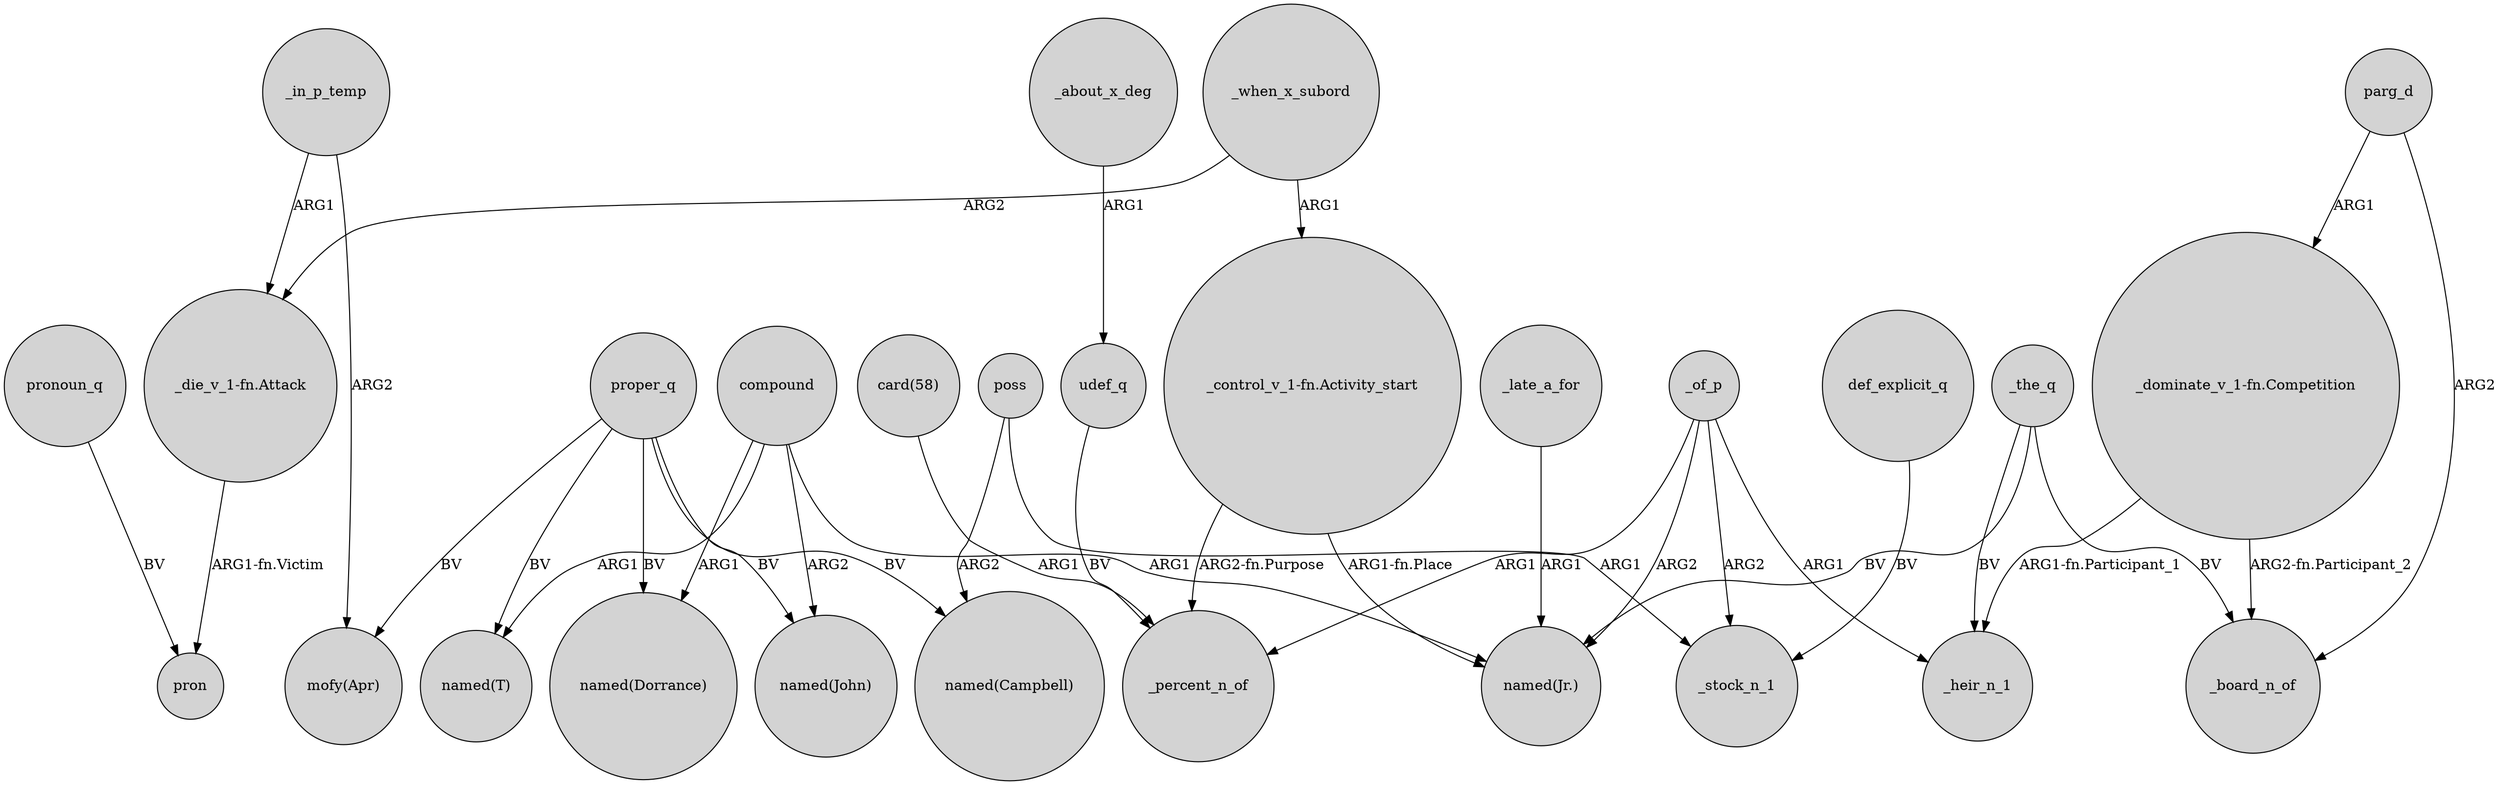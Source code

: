 digraph {
	node [shape=circle style=filled]
	proper_q -> "mofy(Apr)" [label=BV]
	"card(58)" -> _percent_n_of [label=ARG1]
	_in_p_temp -> "_die_v_1-fn.Attack" [label=ARG1]
	compound -> "named(T)" [label=ARG1]
	_in_p_temp -> "mofy(Apr)" [label=ARG2]
	compound -> "named(Dorrance)" [label=ARG1]
	"_dominate_v_1-fn.Competition" -> _heir_n_1 [label="ARG1-fn.Participant_1"]
	_the_q -> _heir_n_1 [label=BV]
	parg_d -> _board_n_of [label=ARG2]
	_the_q -> "named(Jr.)" [label=BV]
	def_explicit_q -> _stock_n_1 [label=BV]
	_of_p -> _percent_n_of [label=ARG1]
	_the_q -> _board_n_of [label=BV]
	"_dominate_v_1-fn.Competition" -> _board_n_of [label="ARG2-fn.Participant_2"]
	_about_x_deg -> udef_q [label=ARG1]
	_of_p -> _heir_n_1 [label=ARG1]
	pronoun_q -> pron [label=BV]
	compound -> "named(John)" [label=ARG2]
	proper_q -> "named(Campbell)" [label=BV]
	udef_q -> _percent_n_of [label=BV]
	proper_q -> "named(Dorrance)" [label=BV]
	"_control_v_1-fn.Activity_start" -> "named(Jr.)" [label="ARG1-fn.Place"]
	"_die_v_1-fn.Attack" -> pron [label="ARG1-fn.Victim"]
	"_control_v_1-fn.Activity_start" -> _percent_n_of [label="ARG2-fn.Purpose"]
	poss -> _stock_n_1 [label=ARG1]
	_when_x_subord -> "_control_v_1-fn.Activity_start" [label=ARG1]
	_of_p -> _stock_n_1 [label=ARG2]
	_when_x_subord -> "_die_v_1-fn.Attack" [label=ARG2]
	_of_p -> "named(Jr.)" [label=ARG2]
	proper_q -> "named(T)" [label=BV]
	parg_d -> "_dominate_v_1-fn.Competition" [label=ARG1]
	_late_a_for -> "named(Jr.)" [label=ARG1]
	compound -> "named(Jr.)" [label=ARG1]
	poss -> "named(Campbell)" [label=ARG2]
	proper_q -> "named(John)" [label=BV]
}
